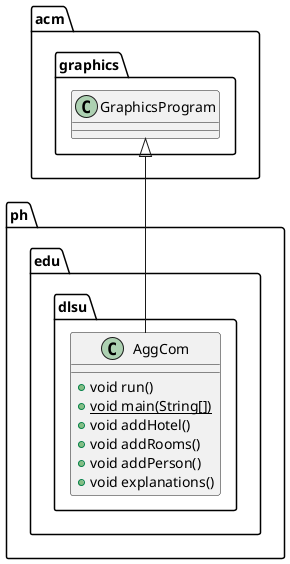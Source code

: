 @startuml
class ph.edu.dlsu.AggCom {
+ void run()
+ {static} void main(String[])
+ void addHotel()
+ void addRooms()
+ void addPerson()
+ void explanations()
}


acm.graphics.GraphicsProgram <|-- ph.edu.dlsu.AggCom
@enduml
